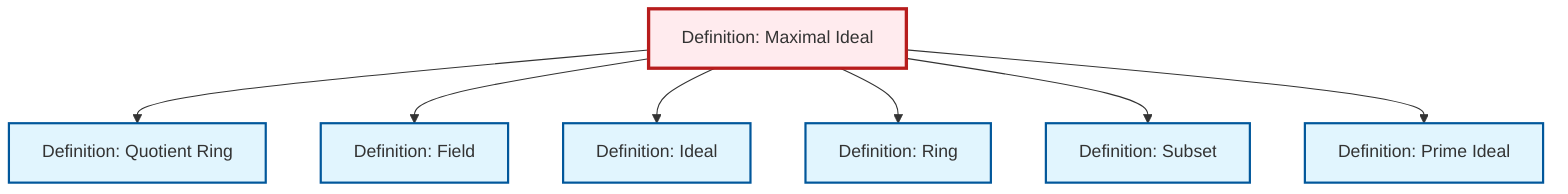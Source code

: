 graph TD
    classDef definition fill:#e1f5fe,stroke:#01579b,stroke-width:2px
    classDef theorem fill:#f3e5f5,stroke:#4a148c,stroke-width:2px
    classDef axiom fill:#fff3e0,stroke:#e65100,stroke-width:2px
    classDef example fill:#e8f5e9,stroke:#1b5e20,stroke-width:2px
    classDef current fill:#ffebee,stroke:#b71c1c,stroke-width:3px
    def-ring["Definition: Ring"]:::definition
    def-field["Definition: Field"]:::definition
    def-ideal["Definition: Ideal"]:::definition
    def-subset["Definition: Subset"]:::definition
    def-maximal-ideal["Definition: Maximal Ideal"]:::definition
    def-prime-ideal["Definition: Prime Ideal"]:::definition
    def-quotient-ring["Definition: Quotient Ring"]:::definition
    def-maximal-ideal --> def-quotient-ring
    def-maximal-ideal --> def-field
    def-maximal-ideal --> def-ideal
    def-maximal-ideal --> def-ring
    def-maximal-ideal --> def-subset
    def-maximal-ideal --> def-prime-ideal
    class def-maximal-ideal current